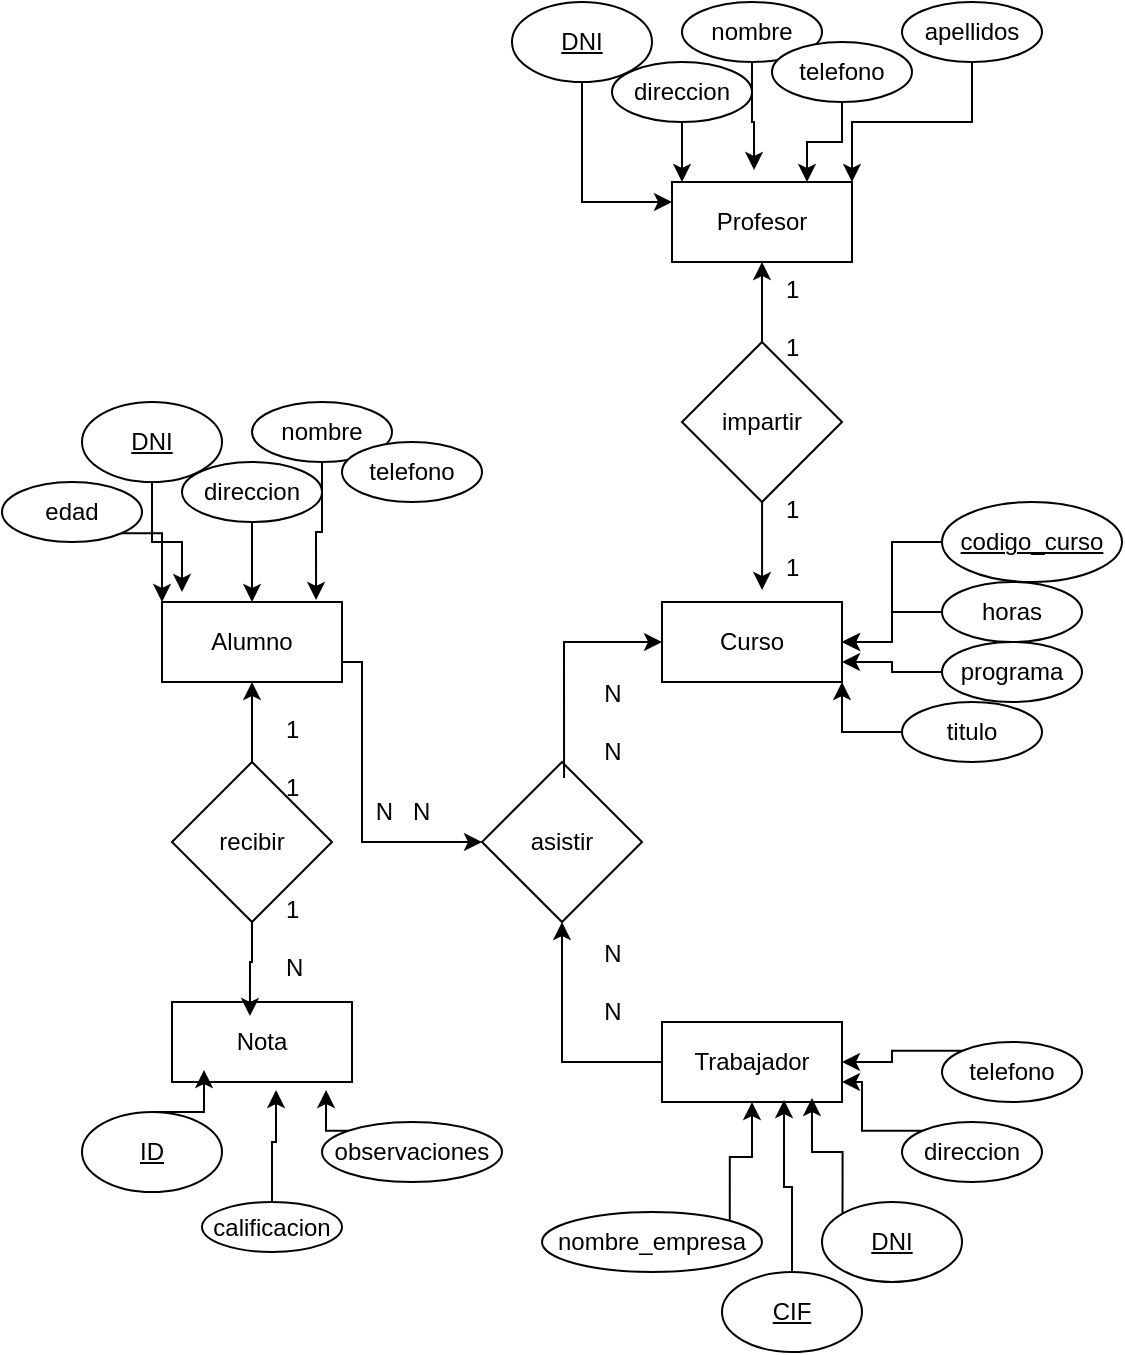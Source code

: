 <mxfile version="22.0.4" type="github">
  <diagram id="R2lEEEUBdFMjLlhIrx00" name="Page-1">
    <mxGraphModel dx="1434" dy="820" grid="1" gridSize="10" guides="1" tooltips="1" connect="1" arrows="1" fold="1" page="1" pageScale="1" pageWidth="850" pageHeight="1100" math="0" shadow="0" extFonts="Permanent Marker^https://fonts.googleapis.com/css?family=Permanent+Marker">
      <root>
        <mxCell id="0" />
        <mxCell id="1" parent="0" />
        <mxCell id="CkctEz7jh0PpBciCOMWh-77" style="edgeStyle=orthogonalEdgeStyle;rounded=0;orthogonalLoop=1;jettySize=auto;html=1;exitX=1;exitY=0.75;exitDx=0;exitDy=0;entryX=0;entryY=0.5;entryDx=0;entryDy=0;" edge="1" parent="1" source="CkctEz7jh0PpBciCOMWh-1" target="CkctEz7jh0PpBciCOMWh-12">
          <mxGeometry relative="1" as="geometry">
            <Array as="points">
              <mxPoint x="350" y="340" />
              <mxPoint x="350" y="430" />
            </Array>
          </mxGeometry>
        </mxCell>
        <mxCell id="CkctEz7jh0PpBciCOMWh-1" value="Alumno" style="rounded=0;whiteSpace=wrap;html=1;" vertex="1" parent="1">
          <mxGeometry x="250" y="310" width="90" height="40" as="geometry" />
        </mxCell>
        <mxCell id="CkctEz7jh0PpBciCOMWh-13" style="edgeStyle=orthogonalEdgeStyle;rounded=0;orthogonalLoop=1;jettySize=auto;html=1;entryX=0.5;entryY=1;entryDx=0;entryDy=0;" edge="1" parent="1" source="CkctEz7jh0PpBciCOMWh-2" target="CkctEz7jh0PpBciCOMWh-12">
          <mxGeometry relative="1" as="geometry" />
        </mxCell>
        <mxCell id="CkctEz7jh0PpBciCOMWh-2" value="&lt;div&gt;Trabajador&lt;/div&gt;" style="rounded=0;whiteSpace=wrap;html=1;" vertex="1" parent="1">
          <mxGeometry x="500" y="520" width="90" height="40" as="geometry" />
        </mxCell>
        <mxCell id="CkctEz7jh0PpBciCOMWh-3" value="Curso" style="rounded=0;whiteSpace=wrap;html=1;" vertex="1" parent="1">
          <mxGeometry x="500" y="310" width="90" height="40" as="geometry" />
        </mxCell>
        <mxCell id="CkctEz7jh0PpBciCOMWh-4" value="&lt;div&gt;Profesor&lt;/div&gt;" style="rounded=0;whiteSpace=wrap;html=1;" vertex="1" parent="1">
          <mxGeometry x="505" y="100" width="90" height="40" as="geometry" />
        </mxCell>
        <mxCell id="CkctEz7jh0PpBciCOMWh-6" value="&lt;div&gt;Nota&lt;/div&gt;" style="rounded=0;whiteSpace=wrap;html=1;" vertex="1" parent="1">
          <mxGeometry x="255" y="510" width="90" height="40" as="geometry" />
        </mxCell>
        <mxCell id="CkctEz7jh0PpBciCOMWh-12" value="asistir" style="rhombus;whiteSpace=wrap;html=1;" vertex="1" parent="1">
          <mxGeometry x="410" y="390" width="80" height="80" as="geometry" />
        </mxCell>
        <mxCell id="CkctEz7jh0PpBciCOMWh-16" style="edgeStyle=orthogonalEdgeStyle;rounded=0;orthogonalLoop=1;jettySize=auto;html=1;entryX=0.513;entryY=0.1;entryDx=0;entryDy=0;entryPerimeter=0;endArrow=none;endFill=0;startArrow=classic;startFill=1;" edge="1" parent="1" source="CkctEz7jh0PpBciCOMWh-3" target="CkctEz7jh0PpBciCOMWh-12">
          <mxGeometry relative="1" as="geometry" />
        </mxCell>
        <mxCell id="CkctEz7jh0PpBciCOMWh-18" style="edgeStyle=orthogonalEdgeStyle;rounded=0;orthogonalLoop=1;jettySize=auto;html=1;" edge="1" parent="1" source="CkctEz7jh0PpBciCOMWh-17" target="CkctEz7jh0PpBciCOMWh-4">
          <mxGeometry relative="1" as="geometry" />
        </mxCell>
        <mxCell id="CkctEz7jh0PpBciCOMWh-17" value="impartir" style="rhombus;whiteSpace=wrap;html=1;" vertex="1" parent="1">
          <mxGeometry x="510" y="180" width="80" height="80" as="geometry" />
        </mxCell>
        <mxCell id="CkctEz7jh0PpBciCOMWh-19" style="edgeStyle=orthogonalEdgeStyle;rounded=0;orthogonalLoop=1;jettySize=auto;html=1;entryX=0.556;entryY=-0.15;entryDx=0;entryDy=0;entryPerimeter=0;" edge="1" parent="1" source="CkctEz7jh0PpBciCOMWh-17" target="CkctEz7jh0PpBciCOMWh-3">
          <mxGeometry relative="1" as="geometry" />
        </mxCell>
        <mxCell id="CkctEz7jh0PpBciCOMWh-22" style="edgeStyle=orthogonalEdgeStyle;rounded=0;orthogonalLoop=1;jettySize=auto;html=1;entryX=0.5;entryY=1;entryDx=0;entryDy=0;" edge="1" parent="1" source="CkctEz7jh0PpBciCOMWh-20" target="CkctEz7jh0PpBciCOMWh-1">
          <mxGeometry relative="1" as="geometry" />
        </mxCell>
        <mxCell id="CkctEz7jh0PpBciCOMWh-20" value="recibir" style="rhombus;whiteSpace=wrap;html=1;" vertex="1" parent="1">
          <mxGeometry x="255" y="390" width="80" height="80" as="geometry" />
        </mxCell>
        <mxCell id="CkctEz7jh0PpBciCOMWh-21" style="edgeStyle=orthogonalEdgeStyle;rounded=0;orthogonalLoop=1;jettySize=auto;html=1;entryX=0.433;entryY=0.175;entryDx=0;entryDy=0;entryPerimeter=0;" edge="1" parent="1" source="CkctEz7jh0PpBciCOMWh-20" target="CkctEz7jh0PpBciCOMWh-6">
          <mxGeometry relative="1" as="geometry" />
        </mxCell>
        <mxCell id="CkctEz7jh0PpBciCOMWh-23" value="&lt;div&gt;N&lt;/div&gt;&lt;div&gt;&lt;br&gt;&lt;/div&gt;&lt;div&gt;N&lt;/div&gt;" style="text;html=1;align=center;verticalAlign=middle;resizable=0;points=[];autosize=1;strokeColor=none;fillColor=none;" vertex="1" parent="1">
          <mxGeometry x="460" y="470" width="30" height="60" as="geometry" />
        </mxCell>
        <mxCell id="CkctEz7jh0PpBciCOMWh-24" value="&lt;div&gt;N&lt;/div&gt;&lt;div&gt;&lt;br&gt;&lt;/div&gt;&lt;div&gt;N&lt;/div&gt;" style="text;html=1;align=center;verticalAlign=middle;resizable=0;points=[];autosize=1;strokeColor=none;fillColor=none;" vertex="1" parent="1">
          <mxGeometry x="460" y="340" width="30" height="60" as="geometry" />
        </mxCell>
        <mxCell id="CkctEz7jh0PpBciCOMWh-25" value="&lt;div&gt;1&lt;/div&gt;&lt;div&gt;&lt;br&gt;&lt;/div&gt;&lt;div&gt;N&lt;br&gt;&lt;/div&gt;" style="text;whiteSpace=wrap;html=1;" vertex="1" parent="1">
          <mxGeometry x="310" y="450" width="40" height="70" as="geometry" />
        </mxCell>
        <mxCell id="CkctEz7jh0PpBciCOMWh-26" value="&lt;div&gt;1&lt;/div&gt;&lt;div&gt;&lt;br&gt;&lt;/div&gt;&lt;div&gt;1&lt;br&gt;&lt;/div&gt;" style="text;whiteSpace=wrap;html=1;" vertex="1" parent="1">
          <mxGeometry x="560" y="140" width="40" height="70" as="geometry" />
        </mxCell>
        <mxCell id="CkctEz7jh0PpBciCOMWh-27" value="&lt;div&gt;1&lt;/div&gt;&lt;div&gt;&lt;br&gt;&lt;/div&gt;&lt;div&gt;1&lt;br&gt;&lt;/div&gt;" style="text;whiteSpace=wrap;html=1;" vertex="1" parent="1">
          <mxGeometry x="560" y="250" width="40" height="70" as="geometry" />
        </mxCell>
        <mxCell id="CkctEz7jh0PpBciCOMWh-28" value="&lt;div&gt;1&lt;/div&gt;&lt;div&gt;&lt;br&gt;&lt;/div&gt;&lt;div&gt;1&lt;br&gt;&lt;/div&gt;" style="text;whiteSpace=wrap;html=1;" vertex="1" parent="1">
          <mxGeometry x="310" y="360" width="40" height="70" as="geometry" />
        </mxCell>
        <mxCell id="CkctEz7jh0PpBciCOMWh-32" value="DNI" style="ellipse;whiteSpace=wrap;html=1;fontStyle=4" vertex="1" parent="1">
          <mxGeometry x="210" y="210" width="70" height="40" as="geometry" />
        </mxCell>
        <mxCell id="CkctEz7jh0PpBciCOMWh-39" style="edgeStyle=orthogonalEdgeStyle;rounded=0;orthogonalLoop=1;jettySize=auto;html=1;exitX=0.5;exitY=1;exitDx=0;exitDy=0;entryX=0.5;entryY=0;entryDx=0;entryDy=0;" edge="1" parent="1" source="CkctEz7jh0PpBciCOMWh-33" target="CkctEz7jh0PpBciCOMWh-1">
          <mxGeometry relative="1" as="geometry" />
        </mxCell>
        <mxCell id="CkctEz7jh0PpBciCOMWh-33" value="&lt;div&gt;direccion&lt;/div&gt;" style="ellipse;whiteSpace=wrap;html=1;" vertex="1" parent="1">
          <mxGeometry x="260" y="240" width="70" height="30" as="geometry" />
        </mxCell>
        <mxCell id="CkctEz7jh0PpBciCOMWh-34" value="nombre" style="ellipse;whiteSpace=wrap;html=1;" vertex="1" parent="1">
          <mxGeometry x="295" y="210" width="70" height="30" as="geometry" />
        </mxCell>
        <mxCell id="CkctEz7jh0PpBciCOMWh-35" value="&lt;div&gt;telefono&lt;/div&gt;" style="ellipse;whiteSpace=wrap;html=1;" vertex="1" parent="1">
          <mxGeometry x="340" y="230" width="70" height="30" as="geometry" />
        </mxCell>
        <mxCell id="CkctEz7jh0PpBciCOMWh-37" style="edgeStyle=orthogonalEdgeStyle;rounded=0;orthogonalLoop=1;jettySize=auto;html=1;exitX=1;exitY=1;exitDx=0;exitDy=0;entryX=0;entryY=0;entryDx=0;entryDy=0;" edge="1" parent="1" source="CkctEz7jh0PpBciCOMWh-36" target="CkctEz7jh0PpBciCOMWh-1">
          <mxGeometry relative="1" as="geometry" />
        </mxCell>
        <mxCell id="CkctEz7jh0PpBciCOMWh-36" value="edad" style="ellipse;whiteSpace=wrap;html=1;" vertex="1" parent="1">
          <mxGeometry x="170" y="250" width="70" height="30" as="geometry" />
        </mxCell>
        <mxCell id="CkctEz7jh0PpBciCOMWh-38" style="edgeStyle=orthogonalEdgeStyle;rounded=0;orthogonalLoop=1;jettySize=auto;html=1;exitX=0.5;exitY=1;exitDx=0;exitDy=0;entryX=0.111;entryY=-0.125;entryDx=0;entryDy=0;entryPerimeter=0;" edge="1" parent="1" source="CkctEz7jh0PpBciCOMWh-32" target="CkctEz7jh0PpBciCOMWh-1">
          <mxGeometry relative="1" as="geometry" />
        </mxCell>
        <mxCell id="CkctEz7jh0PpBciCOMWh-40" style="edgeStyle=orthogonalEdgeStyle;rounded=0;orthogonalLoop=1;jettySize=auto;html=1;exitX=0.5;exitY=1;exitDx=0;exitDy=0;entryX=0.856;entryY=-0.025;entryDx=0;entryDy=0;entryPerimeter=0;" edge="1" parent="1" source="CkctEz7jh0PpBciCOMWh-34" target="CkctEz7jh0PpBciCOMWh-1">
          <mxGeometry relative="1" as="geometry" />
        </mxCell>
        <mxCell id="CkctEz7jh0PpBciCOMWh-42" value="DNI" style="ellipse;whiteSpace=wrap;html=1;fontStyle=4" vertex="1" parent="1">
          <mxGeometry x="580" y="610" width="70" height="40" as="geometry" />
        </mxCell>
        <mxCell id="CkctEz7jh0PpBciCOMWh-43" value="CIF" style="ellipse;whiteSpace=wrap;html=1;fontStyle=4" vertex="1" parent="1">
          <mxGeometry x="530" y="645" width="70" height="40" as="geometry" />
        </mxCell>
        <mxCell id="CkctEz7jh0PpBciCOMWh-51" style="edgeStyle=orthogonalEdgeStyle;rounded=0;orthogonalLoop=1;jettySize=auto;html=1;exitX=1;exitY=0;exitDx=0;exitDy=0;entryX=0.5;entryY=1;entryDx=0;entryDy=0;" edge="1" parent="1" source="CkctEz7jh0PpBciCOMWh-44" target="CkctEz7jh0PpBciCOMWh-2">
          <mxGeometry relative="1" as="geometry" />
        </mxCell>
        <mxCell id="CkctEz7jh0PpBciCOMWh-44" value="&lt;div&gt;nombre_empresa&lt;/div&gt;" style="ellipse;whiteSpace=wrap;html=1;" vertex="1" parent="1">
          <mxGeometry x="440" y="615" width="110" height="30" as="geometry" />
        </mxCell>
        <mxCell id="CkctEz7jh0PpBciCOMWh-47" style="edgeStyle=orthogonalEdgeStyle;rounded=0;orthogonalLoop=1;jettySize=auto;html=1;exitX=0;exitY=0;exitDx=0;exitDy=0;entryX=1;entryY=0.75;entryDx=0;entryDy=0;" edge="1" parent="1" source="CkctEz7jh0PpBciCOMWh-45" target="CkctEz7jh0PpBciCOMWh-2">
          <mxGeometry relative="1" as="geometry" />
        </mxCell>
        <mxCell id="CkctEz7jh0PpBciCOMWh-45" value="&lt;div&gt;direccion&lt;/div&gt;" style="ellipse;whiteSpace=wrap;html=1;" vertex="1" parent="1">
          <mxGeometry x="620" y="570" width="70" height="30" as="geometry" />
        </mxCell>
        <mxCell id="CkctEz7jh0PpBciCOMWh-48" style="edgeStyle=orthogonalEdgeStyle;rounded=0;orthogonalLoop=1;jettySize=auto;html=1;exitX=0;exitY=0;exitDx=0;exitDy=0;entryX=1;entryY=0.5;entryDx=0;entryDy=0;" edge="1" parent="1" source="CkctEz7jh0PpBciCOMWh-46" target="CkctEz7jh0PpBciCOMWh-2">
          <mxGeometry relative="1" as="geometry" />
        </mxCell>
        <mxCell id="CkctEz7jh0PpBciCOMWh-46" value="&lt;div&gt;telefono&lt;/div&gt;" style="ellipse;whiteSpace=wrap;html=1;" vertex="1" parent="1">
          <mxGeometry x="640" y="530" width="70" height="30" as="geometry" />
        </mxCell>
        <mxCell id="CkctEz7jh0PpBciCOMWh-49" style="edgeStyle=orthogonalEdgeStyle;rounded=0;orthogonalLoop=1;jettySize=auto;html=1;exitX=0;exitY=0;exitDx=0;exitDy=0;entryX=0.833;entryY=0.95;entryDx=0;entryDy=0;entryPerimeter=0;" edge="1" parent="1" source="CkctEz7jh0PpBciCOMWh-42" target="CkctEz7jh0PpBciCOMWh-2">
          <mxGeometry relative="1" as="geometry" />
        </mxCell>
        <mxCell id="CkctEz7jh0PpBciCOMWh-50" style="edgeStyle=orthogonalEdgeStyle;rounded=0;orthogonalLoop=1;jettySize=auto;html=1;exitX=0.5;exitY=0;exitDx=0;exitDy=0;entryX=0.678;entryY=0.975;entryDx=0;entryDy=0;entryPerimeter=0;" edge="1" parent="1" source="CkctEz7jh0PpBciCOMWh-43" target="CkctEz7jh0PpBciCOMWh-2">
          <mxGeometry relative="1" as="geometry" />
        </mxCell>
        <mxCell id="CkctEz7jh0PpBciCOMWh-56" style="edgeStyle=orthogonalEdgeStyle;rounded=0;orthogonalLoop=1;jettySize=auto;html=1;exitX=0;exitY=0.5;exitDx=0;exitDy=0;entryX=1;entryY=0.5;entryDx=0;entryDy=0;" edge="1" parent="1" source="CkctEz7jh0PpBciCOMWh-52" target="CkctEz7jh0PpBciCOMWh-3">
          <mxGeometry relative="1" as="geometry" />
        </mxCell>
        <mxCell id="CkctEz7jh0PpBciCOMWh-52" value="&lt;div&gt;codigo_curso&lt;/div&gt;" style="ellipse;whiteSpace=wrap;html=1;fontStyle=4" vertex="1" parent="1">
          <mxGeometry x="640" y="260" width="90" height="40" as="geometry" />
        </mxCell>
        <mxCell id="CkctEz7jh0PpBciCOMWh-58" style="edgeStyle=orthogonalEdgeStyle;rounded=0;orthogonalLoop=1;jettySize=auto;html=1;exitX=0;exitY=0.5;exitDx=0;exitDy=0;entryX=1;entryY=0.5;entryDx=0;entryDy=0;" edge="1" parent="1" source="CkctEz7jh0PpBciCOMWh-53" target="CkctEz7jh0PpBciCOMWh-3">
          <mxGeometry relative="1" as="geometry" />
        </mxCell>
        <mxCell id="CkctEz7jh0PpBciCOMWh-53" value="horas" style="ellipse;whiteSpace=wrap;html=1;" vertex="1" parent="1">
          <mxGeometry x="640" y="300" width="70" height="30" as="geometry" />
        </mxCell>
        <mxCell id="CkctEz7jh0PpBciCOMWh-59" style="edgeStyle=orthogonalEdgeStyle;rounded=0;orthogonalLoop=1;jettySize=auto;html=1;exitX=0;exitY=0.5;exitDx=0;exitDy=0;entryX=1;entryY=0.75;entryDx=0;entryDy=0;" edge="1" parent="1" source="CkctEz7jh0PpBciCOMWh-54" target="CkctEz7jh0PpBciCOMWh-3">
          <mxGeometry relative="1" as="geometry" />
        </mxCell>
        <mxCell id="CkctEz7jh0PpBciCOMWh-54" value="programa" style="ellipse;whiteSpace=wrap;html=1;" vertex="1" parent="1">
          <mxGeometry x="640" y="330" width="70" height="30" as="geometry" />
        </mxCell>
        <mxCell id="CkctEz7jh0PpBciCOMWh-60" style="edgeStyle=orthogonalEdgeStyle;rounded=0;orthogonalLoop=1;jettySize=auto;html=1;exitX=0;exitY=0.5;exitDx=0;exitDy=0;" edge="1" parent="1" source="CkctEz7jh0PpBciCOMWh-55">
          <mxGeometry relative="1" as="geometry">
            <mxPoint x="590" y="350" as="targetPoint" />
          </mxGeometry>
        </mxCell>
        <mxCell id="CkctEz7jh0PpBciCOMWh-55" value="titulo" style="ellipse;whiteSpace=wrap;html=1;" vertex="1" parent="1">
          <mxGeometry x="620" y="360" width="70" height="30" as="geometry" />
        </mxCell>
        <mxCell id="CkctEz7jh0PpBciCOMWh-66" style="edgeStyle=orthogonalEdgeStyle;rounded=0;orthogonalLoop=1;jettySize=auto;html=1;exitX=0.5;exitY=1;exitDx=0;exitDy=0;entryX=0;entryY=0.25;entryDx=0;entryDy=0;" edge="1" parent="1" source="CkctEz7jh0PpBciCOMWh-61" target="CkctEz7jh0PpBciCOMWh-4">
          <mxGeometry relative="1" as="geometry" />
        </mxCell>
        <mxCell id="CkctEz7jh0PpBciCOMWh-61" value="DNI" style="ellipse;whiteSpace=wrap;html=1;fontStyle=4" vertex="1" parent="1">
          <mxGeometry x="425" y="10" width="70" height="40" as="geometry" />
        </mxCell>
        <mxCell id="CkctEz7jh0PpBciCOMWh-67" style="edgeStyle=orthogonalEdgeStyle;rounded=0;orthogonalLoop=1;jettySize=auto;html=1;exitX=0.5;exitY=1;exitDx=0;exitDy=0;" edge="1" parent="1" source="CkctEz7jh0PpBciCOMWh-62">
          <mxGeometry relative="1" as="geometry">
            <mxPoint x="510" y="100" as="targetPoint" />
          </mxGeometry>
        </mxCell>
        <mxCell id="CkctEz7jh0PpBciCOMWh-62" value="&lt;div&gt;direccion&lt;/div&gt;" style="ellipse;whiteSpace=wrap;html=1;" vertex="1" parent="1">
          <mxGeometry x="475" y="40" width="70" height="30" as="geometry" />
        </mxCell>
        <mxCell id="CkctEz7jh0PpBciCOMWh-63" value="nombre" style="ellipse;whiteSpace=wrap;html=1;" vertex="1" parent="1">
          <mxGeometry x="510" y="10" width="70" height="30" as="geometry" />
        </mxCell>
        <mxCell id="CkctEz7jh0PpBciCOMWh-69" style="edgeStyle=orthogonalEdgeStyle;rounded=0;orthogonalLoop=1;jettySize=auto;html=1;exitX=0.5;exitY=1;exitDx=0;exitDy=0;entryX=0.75;entryY=0;entryDx=0;entryDy=0;" edge="1" parent="1" source="CkctEz7jh0PpBciCOMWh-64" target="CkctEz7jh0PpBciCOMWh-4">
          <mxGeometry relative="1" as="geometry" />
        </mxCell>
        <mxCell id="CkctEz7jh0PpBciCOMWh-64" value="&lt;div&gt;telefono&lt;/div&gt;" style="ellipse;whiteSpace=wrap;html=1;" vertex="1" parent="1">
          <mxGeometry x="555" y="30" width="70" height="30" as="geometry" />
        </mxCell>
        <mxCell id="CkctEz7jh0PpBciCOMWh-70" style="edgeStyle=orthogonalEdgeStyle;rounded=0;orthogonalLoop=1;jettySize=auto;html=1;exitX=0.5;exitY=1;exitDx=0;exitDy=0;entryX=1;entryY=0;entryDx=0;entryDy=0;" edge="1" parent="1" source="CkctEz7jh0PpBciCOMWh-65" target="CkctEz7jh0PpBciCOMWh-4">
          <mxGeometry relative="1" as="geometry" />
        </mxCell>
        <mxCell id="CkctEz7jh0PpBciCOMWh-65" value="apellidos" style="ellipse;whiteSpace=wrap;html=1;" vertex="1" parent="1">
          <mxGeometry x="620" y="10" width="70" height="30" as="geometry" />
        </mxCell>
        <mxCell id="CkctEz7jh0PpBciCOMWh-68" style="edgeStyle=orthogonalEdgeStyle;rounded=0;orthogonalLoop=1;jettySize=auto;html=1;exitX=0.5;exitY=1;exitDx=0;exitDy=0;entryX=0.456;entryY=-0.15;entryDx=0;entryDy=0;entryPerimeter=0;" edge="1" parent="1" source="CkctEz7jh0PpBciCOMWh-63" target="CkctEz7jh0PpBciCOMWh-4">
          <mxGeometry relative="1" as="geometry" />
        </mxCell>
        <mxCell id="CkctEz7jh0PpBciCOMWh-71" value="ID" style="ellipse;whiteSpace=wrap;html=1;fontStyle=4" vertex="1" parent="1">
          <mxGeometry x="210" y="565" width="70" height="40" as="geometry" />
        </mxCell>
        <mxCell id="CkctEz7jh0PpBciCOMWh-72" value="calificacion" style="ellipse;whiteSpace=wrap;html=1;" vertex="1" parent="1">
          <mxGeometry x="270" y="610" width="70" height="25" as="geometry" />
        </mxCell>
        <mxCell id="CkctEz7jh0PpBciCOMWh-73" value="observaciones" style="ellipse;whiteSpace=wrap;html=1;" vertex="1" parent="1">
          <mxGeometry x="330" y="570" width="90" height="30" as="geometry" />
        </mxCell>
        <mxCell id="CkctEz7jh0PpBciCOMWh-74" style="edgeStyle=orthogonalEdgeStyle;rounded=0;orthogonalLoop=1;jettySize=auto;html=1;exitX=0.5;exitY=0;exitDx=0;exitDy=0;entryX=0.178;entryY=0.85;entryDx=0;entryDy=0;entryPerimeter=0;" edge="1" parent="1" source="CkctEz7jh0PpBciCOMWh-71" target="CkctEz7jh0PpBciCOMWh-6">
          <mxGeometry relative="1" as="geometry" />
        </mxCell>
        <mxCell id="CkctEz7jh0PpBciCOMWh-75" style="edgeStyle=orthogonalEdgeStyle;rounded=0;orthogonalLoop=1;jettySize=auto;html=1;exitX=0.5;exitY=0;exitDx=0;exitDy=0;entryX=0.578;entryY=1.1;entryDx=0;entryDy=0;entryPerimeter=0;" edge="1" parent="1" source="CkctEz7jh0PpBciCOMWh-72" target="CkctEz7jh0PpBciCOMWh-6">
          <mxGeometry relative="1" as="geometry" />
        </mxCell>
        <mxCell id="CkctEz7jh0PpBciCOMWh-76" style="edgeStyle=orthogonalEdgeStyle;rounded=0;orthogonalLoop=1;jettySize=auto;html=1;exitX=0;exitY=0;exitDx=0;exitDy=0;entryX=0.856;entryY=1.1;entryDx=0;entryDy=0;entryPerimeter=0;" edge="1" parent="1" source="CkctEz7jh0PpBciCOMWh-73" target="CkctEz7jh0PpBciCOMWh-6">
          <mxGeometry relative="1" as="geometry" />
        </mxCell>
        <mxCell id="CkctEz7jh0PpBciCOMWh-78" value="N&amp;nbsp;&amp;nbsp; N" style="text;html=1;align=center;verticalAlign=middle;resizable=0;points=[];autosize=1;strokeColor=none;fillColor=none;" vertex="1" parent="1">
          <mxGeometry x="345" y="400" width="50" height="30" as="geometry" />
        </mxCell>
      </root>
    </mxGraphModel>
  </diagram>
</mxfile>
